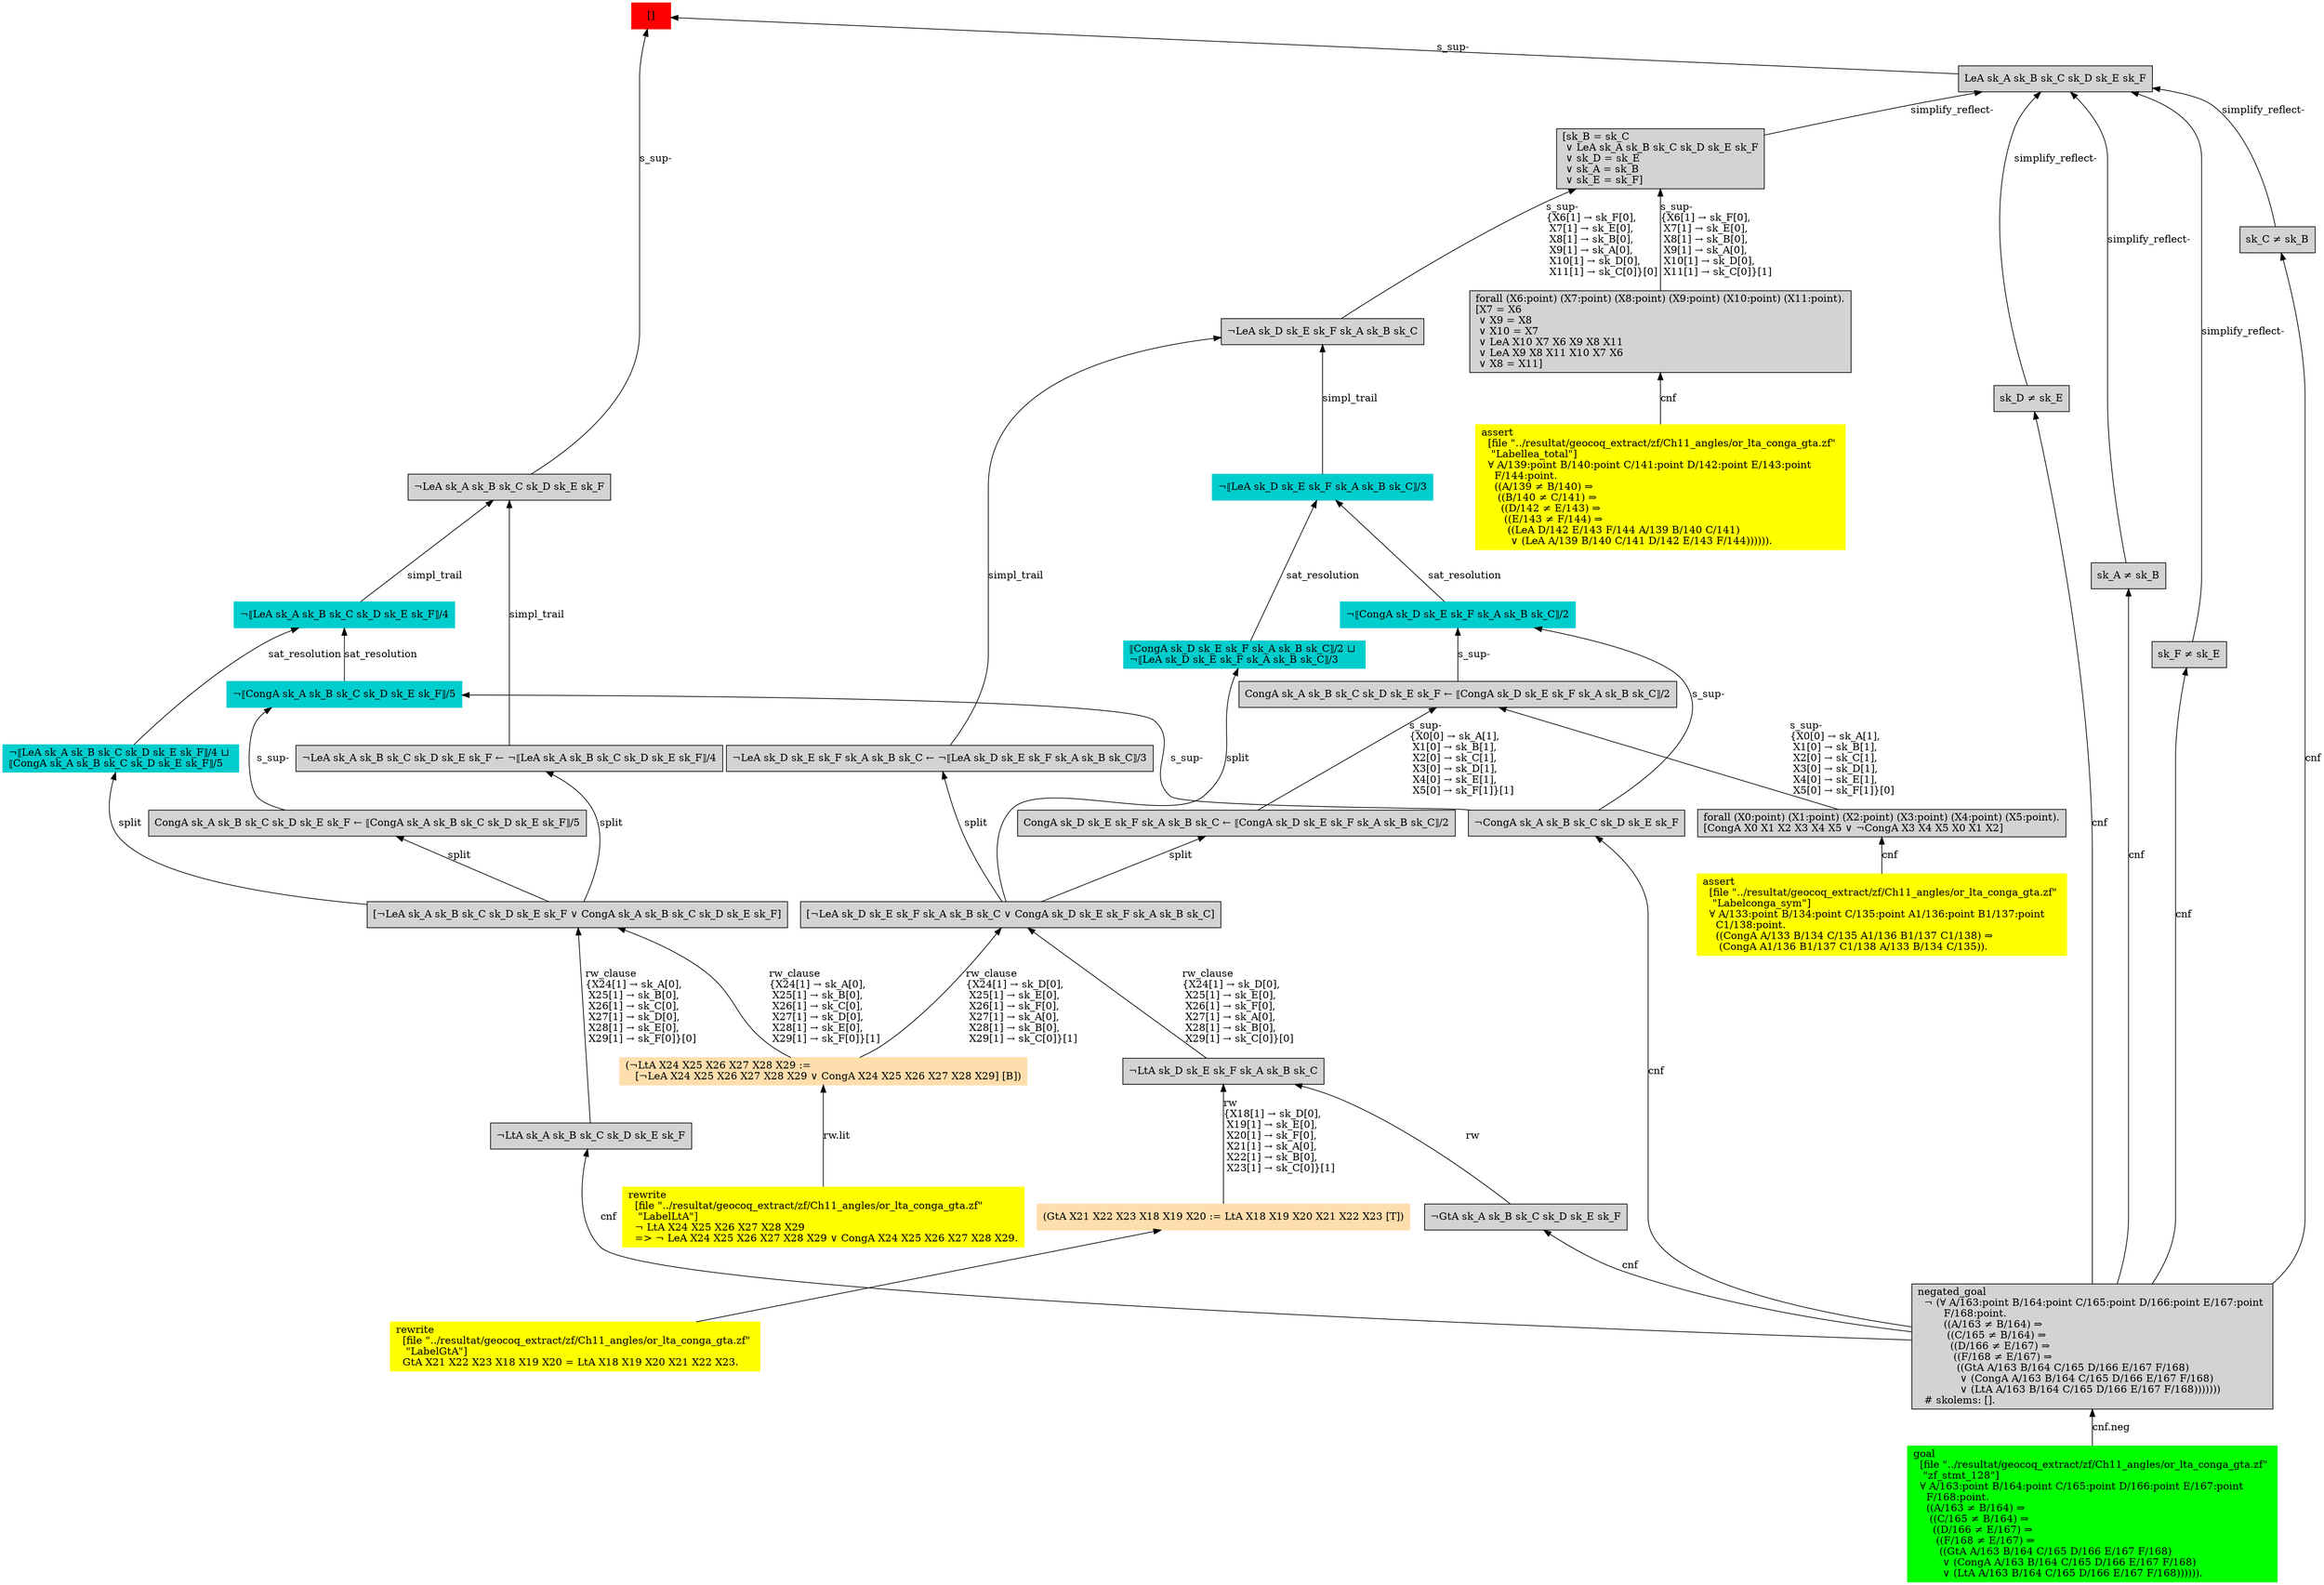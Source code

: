 digraph "unsat_graph" {
  vertex_0 [color=red, label="[]", shape=box, style=filled];
  vertex_0 -> vertex_1 [label="s_sup-\l", dir="back"];
  vertex_1 [shape=box, label="¬LeA sk_A sk_B sk_C sk_D sk_E sk_F\l", style=filled];
  vertex_1 -> vertex_2 [label="simpl_trail", dir="back"];
  vertex_2 [color=cyan3, shape=box, label="¬⟦LeA sk_A sk_B sk_C sk_D sk_E sk_F⟧/4\l", style=filled];
  vertex_2 -> vertex_3 [label="sat_resolution", dir="back"];
  vertex_3 [color=cyan3, shape=box, label="¬⟦CongA sk_A sk_B sk_C sk_D sk_E sk_F⟧/5\l", style=filled];
  vertex_3 -> vertex_4 [label="s_sup-\l", dir="back"];
  vertex_4 [shape=box, label="¬CongA sk_A sk_B sk_C sk_D sk_E sk_F\l", style=filled];
  vertex_4 -> vertex_5 [label="cnf", dir="back"];
  vertex_5 [shape=box, label="negated_goal\l  ¬ (∀ A/163:point B/164:point C/165:point D/166:point E/167:point \l        F/168:point.\l        ((A/163 ≠ B/164) ⇒\l         ((C/165 ≠ B/164) ⇒\l          ((D/166 ≠ E/167) ⇒\l           ((F/168 ≠ E/167) ⇒\l            ((GtA A/163 B/164 C/165 D/166 E/167 F/168)\l             ∨ (CongA A/163 B/164 C/165 D/166 E/167 F/168)\l             ∨ (LtA A/163 B/164 C/165 D/166 E/167 F/168)))))))\l  # skolems: [].\l", style=filled];
  vertex_5 -> vertex_6 [label="cnf.neg", dir="back"];
  vertex_6 [color=green, shape=box, label="goal\l  [file \"../resultat/geocoq_extract/zf/Ch11_angles/or_lta_conga_gta.zf\" \l   \"zf_stmt_128\"]\l  ∀ A/163:point B/164:point C/165:point D/166:point E/167:point \l    F/168:point.\l    ((A/163 ≠ B/164) ⇒\l     ((C/165 ≠ B/164) ⇒\l      ((D/166 ≠ E/167) ⇒\l       ((F/168 ≠ E/167) ⇒\l        ((GtA A/163 B/164 C/165 D/166 E/167 F/168)\l         ∨ (CongA A/163 B/164 C/165 D/166 E/167 F/168)\l         ∨ (LtA A/163 B/164 C/165 D/166 E/167 F/168)))))).\l", style=filled];
  vertex_3 -> vertex_7 [label="s_sup-\l", dir="back"];
  vertex_7 [shape=box, label="CongA sk_A sk_B sk_C sk_D sk_E sk_F ← ⟦CongA sk_A sk_B sk_C sk_D sk_E sk_F⟧/5\l", style=filled];
  vertex_7 -> vertex_8 [label="split", dir="back"];
  vertex_8 [shape=box, label="[¬LeA sk_A sk_B sk_C sk_D sk_E sk_F ∨ CongA sk_A sk_B sk_C sk_D sk_E sk_F]\l", style=filled];
  vertex_8 -> vertex_9 [label="rw_clause\l\{X24[1] → sk_A[0], \l X25[1] → sk_B[0], \l X26[1] → sk_C[0], \l X27[1] → sk_D[0], \l X28[1] → sk_E[0], \l X29[1] → sk_F[0]\}[1]\l", dir="back"];
  vertex_9 [color=navajowhite, shape=box, label="(¬LtA X24 X25 X26 X27 X28 X29 :=\l   [¬LeA X24 X25 X26 X27 X28 X29 ∨ CongA X24 X25 X26 X27 X28 X29] [B])\l", style=filled];
  vertex_9 -> vertex_10 [label="rw.lit", dir="back"];
  vertex_10 [color=yellow, shape=box, label="rewrite\l  [file \"../resultat/geocoq_extract/zf/Ch11_angles/or_lta_conga_gta.zf\" \l   \"LabelLtA\"]\l  ¬ LtA X24 X25 X26 X27 X28 X29\l  =\> ¬ LeA X24 X25 X26 X27 X28 X29 ∨ CongA X24 X25 X26 X27 X28 X29.\l", style=filled];
  vertex_8 -> vertex_11 [label="rw_clause\l\{X24[1] → sk_A[0], \l X25[1] → sk_B[0], \l X26[1] → sk_C[0], \l X27[1] → sk_D[0], \l X28[1] → sk_E[0], \l X29[1] → sk_F[0]\}[0]\l", dir="back"];
  vertex_11 [shape=box, label="¬LtA sk_A sk_B sk_C sk_D sk_E sk_F\l", style=filled];
  vertex_11 -> vertex_5 [label="cnf", dir="back"];
  vertex_2 -> vertex_12 [label="sat_resolution", dir="back"];
  vertex_12 [color=cyan3, shape=box, label="¬⟦LeA sk_A sk_B sk_C sk_D sk_E sk_F⟧/4 ⊔ \l⟦CongA sk_A sk_B sk_C sk_D sk_E sk_F⟧/5\l", style=filled];
  vertex_12 -> vertex_8 [label="split", dir="back"];
  vertex_1 -> vertex_13 [label="simpl_trail", dir="back"];
  vertex_13 [shape=box, label="¬LeA sk_A sk_B sk_C sk_D sk_E sk_F ← ¬⟦LeA sk_A sk_B sk_C sk_D sk_E sk_F⟧/4\l", style=filled];
  vertex_13 -> vertex_8 [label="split", dir="back"];
  vertex_0 -> vertex_14 [label="s_sup-\l", dir="back"];
  vertex_14 [shape=box, label="LeA sk_A sk_B sk_C sk_D sk_E sk_F\l", style=filled];
  vertex_14 -> vertex_15 [label="simplify_reflect-", dir="back"];
  vertex_15 [shape=box, label="sk_C ≠ sk_B\l", style=filled];
  vertex_15 -> vertex_5 [label="cnf", dir="back"];
  vertex_14 -> vertex_16 [label="simplify_reflect-", dir="back"];
  vertex_16 [shape=box, label="sk_D ≠ sk_E\l", style=filled];
  vertex_16 -> vertex_5 [label="cnf", dir="back"];
  vertex_14 -> vertex_17 [label="simplify_reflect-", dir="back"];
  vertex_17 [shape=box, label="sk_A ≠ sk_B\l", style=filled];
  vertex_17 -> vertex_5 [label="cnf", dir="back"];
  vertex_14 -> vertex_18 [label="simplify_reflect-", dir="back"];
  vertex_18 [shape=box, label="sk_F ≠ sk_E\l", style=filled];
  vertex_18 -> vertex_5 [label="cnf", dir="back"];
  vertex_14 -> vertex_19 [label="simplify_reflect-", dir="back"];
  vertex_19 [shape=box, label="[sk_B = sk_C\l ∨ LeA sk_A sk_B sk_C sk_D sk_E sk_F\l ∨ sk_D = sk_E\l ∨ sk_A = sk_B\l ∨ sk_E = sk_F]\l", style=filled];
  vertex_19 -> vertex_20 [label="s_sup-\l\{X6[1] → sk_F[0], \l X7[1] → sk_E[0], \l X8[1] → sk_B[0], \l X9[1] → sk_A[0], \l X10[1] → sk_D[0], \l X11[1] → sk_C[0]\}[0]\l", dir="back"];
  vertex_20 [shape=box, label="¬LeA sk_D sk_E sk_F sk_A sk_B sk_C\l", style=filled];
  vertex_20 -> vertex_21 [label="simpl_trail", dir="back"];
  vertex_21 [color=cyan3, shape=box, label="¬⟦LeA sk_D sk_E sk_F sk_A sk_B sk_C⟧/3\l", style=filled];
  vertex_21 -> vertex_22 [label="sat_resolution", dir="back"];
  vertex_22 [color=cyan3, shape=box, label="¬⟦CongA sk_D sk_E sk_F sk_A sk_B sk_C⟧/2\l", style=filled];
  vertex_22 -> vertex_4 [label="s_sup-\l", dir="back"];
  vertex_22 -> vertex_23 [label="s_sup-\l", dir="back"];
  vertex_23 [shape=box, label="CongA sk_A sk_B sk_C sk_D sk_E sk_F ← ⟦CongA sk_D sk_E sk_F sk_A sk_B sk_C⟧/2\l", style=filled];
  vertex_23 -> vertex_24 [label="s_sup-\l\{X0[0] → sk_A[1], \l X1[0] → sk_B[1], \l X2[0] → sk_C[1], \l X3[0] → sk_D[1], \l X4[0] → sk_E[1], \l X5[0] → sk_F[1]\}[0]\l", dir="back"];
  vertex_24 [shape=box, label="forall (X0:point) (X1:point) (X2:point) (X3:point) (X4:point) (X5:point).\l[CongA X0 X1 X2 X3 X4 X5 ∨ ¬CongA X3 X4 X5 X0 X1 X2]\l", style=filled];
  vertex_24 -> vertex_25 [label="cnf", dir="back"];
  vertex_25 [color=yellow, shape=box, label="assert\l  [file \"../resultat/geocoq_extract/zf/Ch11_angles/or_lta_conga_gta.zf\" \l   \"Labelconga_sym\"]\l  ∀ A/133:point B/134:point C/135:point A1/136:point B1/137:point \l    C1/138:point.\l    ((CongA A/133 B/134 C/135 A1/136 B1/137 C1/138) ⇒\l     (CongA A1/136 B1/137 C1/138 A/133 B/134 C/135)).\l", style=filled];
  vertex_23 -> vertex_26 [label="s_sup-\l\{X0[0] → sk_A[1], \l X1[0] → sk_B[1], \l X2[0] → sk_C[1], \l X3[0] → sk_D[1], \l X4[0] → sk_E[1], \l X5[0] → sk_F[1]\}[1]\l", dir="back"];
  vertex_26 [shape=box, label="CongA sk_D sk_E sk_F sk_A sk_B sk_C ← ⟦CongA sk_D sk_E sk_F sk_A sk_B sk_C⟧/2\l", style=filled];
  vertex_26 -> vertex_27 [label="split", dir="back"];
  vertex_27 [shape=box, label="[¬LeA sk_D sk_E sk_F sk_A sk_B sk_C ∨ CongA sk_D sk_E sk_F sk_A sk_B sk_C]\l", style=filled];
  vertex_27 -> vertex_9 [label="rw_clause\l\{X24[1] → sk_D[0], \l X25[1] → sk_E[0], \l X26[1] → sk_F[0], \l X27[1] → sk_A[0], \l X28[1] → sk_B[0], \l X29[1] → sk_C[0]\}[1]\l", dir="back"];
  vertex_27 -> vertex_28 [label="rw_clause\l\{X24[1] → sk_D[0], \l X25[1] → sk_E[0], \l X26[1] → sk_F[0], \l X27[1] → sk_A[0], \l X28[1] → sk_B[0], \l X29[1] → sk_C[0]\}[0]\l", dir="back"];
  vertex_28 [shape=box, label="¬LtA sk_D sk_E sk_F sk_A sk_B sk_C\l", style=filled];
  vertex_28 -> vertex_29 [label="rw\l\{X18[1] → sk_D[0], \l X19[1] → sk_E[0], \l X20[1] → sk_F[0], \l X21[1] → sk_A[0], \l X22[1] → sk_B[0], \l X23[1] → sk_C[0]\}[1]\l", dir="back"];
  vertex_29 [color=navajowhite, shape=box, label="(GtA X21 X22 X23 X18 X19 X20 := LtA X18 X19 X20 X21 X22 X23 [T])\l", style=filled];
  vertex_29 -> vertex_30 [label="", dir="back"];
  vertex_30 [color=yellow, shape=box, label="rewrite\l  [file \"../resultat/geocoq_extract/zf/Ch11_angles/or_lta_conga_gta.zf\" \l   \"LabelGtA\"]\l  GtA X21 X22 X23 X18 X19 X20 = LtA X18 X19 X20 X21 X22 X23.\l", style=filled];
  vertex_28 -> vertex_31 [label="rw", dir="back"];
  vertex_31 [shape=box, label="¬GtA sk_A sk_B sk_C sk_D sk_E sk_F\l", style=filled];
  vertex_31 -> vertex_5 [label="cnf", dir="back"];
  vertex_21 -> vertex_32 [label="sat_resolution", dir="back"];
  vertex_32 [color=cyan3, shape=box, label="⟦CongA sk_D sk_E sk_F sk_A sk_B sk_C⟧/2 ⊔ \l¬⟦LeA sk_D sk_E sk_F sk_A sk_B sk_C⟧/3\l", style=filled];
  vertex_32 -> vertex_27 [label="split", dir="back"];
  vertex_20 -> vertex_33 [label="simpl_trail", dir="back"];
  vertex_33 [shape=box, label="¬LeA sk_D sk_E sk_F sk_A sk_B sk_C ← ¬⟦LeA sk_D sk_E sk_F sk_A sk_B sk_C⟧/3\l", style=filled];
  vertex_33 -> vertex_27 [label="split", dir="back"];
  vertex_19 -> vertex_34 [label="s_sup-\l\{X6[1] → sk_F[0], \l X7[1] → sk_E[0], \l X8[1] → sk_B[0], \l X9[1] → sk_A[0], \l X10[1] → sk_D[0], \l X11[1] → sk_C[0]\}[1]\l", dir="back"];
  vertex_34 [shape=box, label="forall (X6:point) (X7:point) (X8:point) (X9:point) (X10:point) (X11:point).\l[X7 = X6\l ∨ X9 = X8\l ∨ X10 = X7\l ∨ LeA X10 X7 X6 X9 X8 X11\l ∨ LeA X9 X8 X11 X10 X7 X6\l ∨ X8 = X11]\l", style=filled];
  vertex_34 -> vertex_35 [label="cnf", dir="back"];
  vertex_35 [color=yellow, shape=box, label="assert\l  [file \"../resultat/geocoq_extract/zf/Ch11_angles/or_lta_conga_gta.zf\" \l   \"Labellea_total\"]\l  ∀ A/139:point B/140:point C/141:point D/142:point E/143:point \l    F/144:point.\l    ((A/139 ≠ B/140) ⇒\l     ((B/140 ≠ C/141) ⇒\l      ((D/142 ≠ E/143) ⇒\l       ((E/143 ≠ F/144) ⇒\l        ((LeA D/142 E/143 F/144 A/139 B/140 C/141)\l         ∨ (LeA A/139 B/140 C/141 D/142 E/143 F/144)))))).\l", style=filled];
  }


